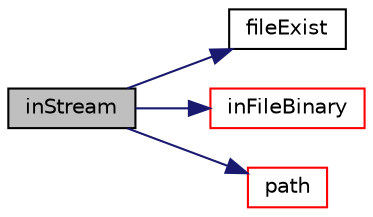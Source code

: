 digraph "inStream"
{
 // LATEX_PDF_SIZE
  edge [fontname="Helvetica",fontsize="10",labelfontname="Helvetica",labelfontsize="10"];
  node [fontname="Helvetica",fontsize="10",shape=record];
  rankdir="LR";
  Node1 [label="inStream",height=0.2,width=0.4,color="black", fillcolor="grey75", style="filled", fontcolor="black",tooltip=" "];
  Node1 -> Node2 [color="midnightblue",fontsize="10",style="solid",fontname="Helvetica"];
  Node2 [label="fileExist",height=0.2,width=0.4,color="black", fillcolor="white", style="filled",URL="$classpFlow_1_1IOfileHeader.html#ac38363de350016ce974d10db7d4d0753",tooltip="Check if file exists."];
  Node1 -> Node3 [color="midnightblue",fontsize="10",style="solid",fontname="Helvetica"];
  Node3 [label="inFileBinary",height=0.2,width=0.4,color="red", fillcolor="white", style="filled",URL="$classpFlow_1_1IOfileHeader.html#a6e04bca1658d3c571a38d8ac1d62462e",tooltip=" "];
  Node1 -> Node5 [color="midnightblue",fontsize="10",style="solid",fontname="Helvetica"];
  Node5 [label="path",height=0.2,width=0.4,color="red", fillcolor="white", style="filled",URL="$classpFlow_1_1IOfileHeader.html#ae1921a7f20c43d1438221946e607c488",tooltip=" "];
}
